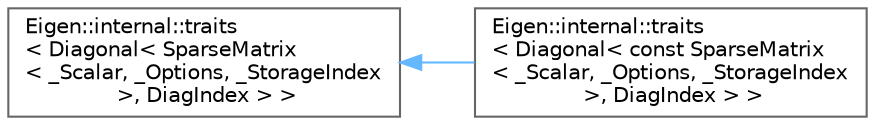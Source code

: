 digraph "类继承关系图"
{
 // LATEX_PDF_SIZE
  bgcolor="transparent";
  edge [fontname=Helvetica,fontsize=10,labelfontname=Helvetica,labelfontsize=10];
  node [fontname=Helvetica,fontsize=10,shape=box,height=0.2,width=0.4];
  rankdir="LR";
  Node0 [id="Node000000",label="Eigen::internal::traits\l\< Diagonal\< SparseMatrix\l\< _Scalar, _Options, _StorageIndex\l \>, DiagIndex \> \>",height=0.2,width=0.4,color="grey40", fillcolor="white", style="filled",URL="$struct_eigen_1_1internal_1_1traits_3_01_diagonal_3_01_sparse_matrix_3_01___scalar_00_01___option6bd26e34064fdba33a44f3bb621d4cca.html",tooltip=" "];
  Node0 -> Node1 [id="edge4388_Node000000_Node000001",dir="back",color="steelblue1",style="solid",tooltip=" "];
  Node1 [id="Node000001",label="Eigen::internal::traits\l\< Diagonal\< const SparseMatrix\l\< _Scalar, _Options, _StorageIndex\l \>, DiagIndex \> \>",height=0.2,width=0.4,color="grey40", fillcolor="white", style="filled",URL="$struct_eigen_1_1internal_1_1traits_3_01_diagonal_3_01const_01_sparse_matrix_3_01___scalar_00_01_60e2cc1eeaa955bbaca3dbe42dd8c748.html",tooltip=" "];
}
